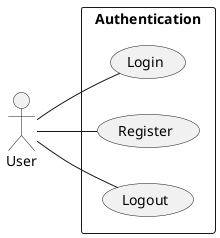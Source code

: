 @startuml authentication
left to right direction
actor User
rectangle "Authentication" {
    User -- (Login)
    User -- (Register)
    User -- (Logout)      
}
@enduml 